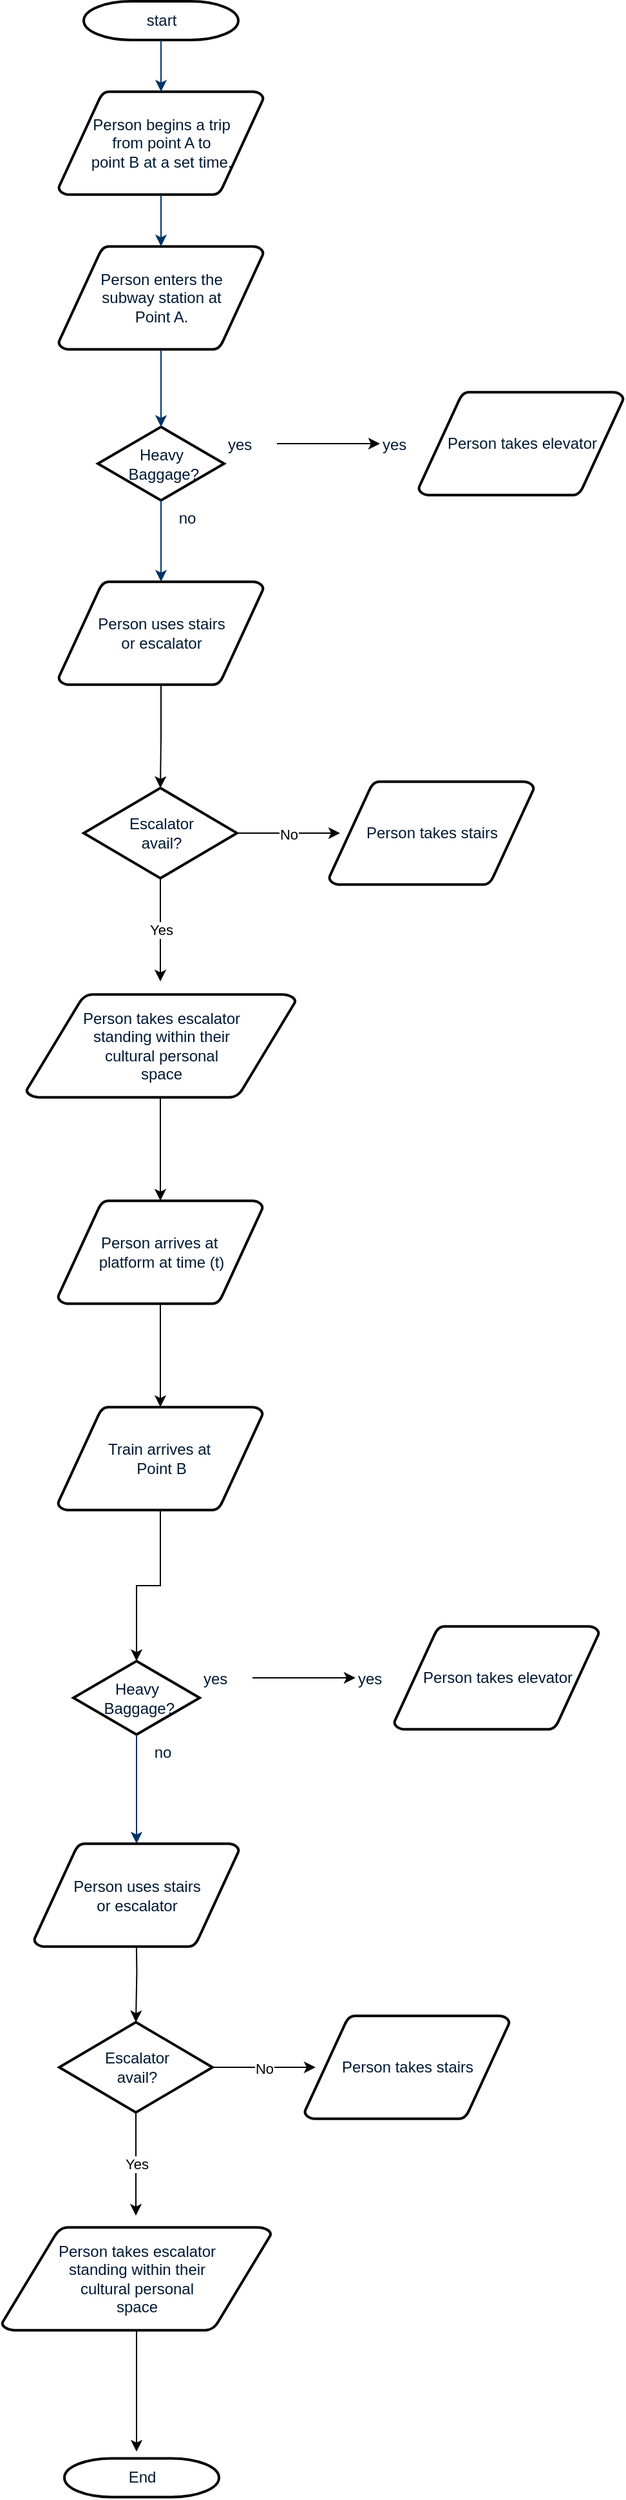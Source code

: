 <mxfile version="11.3.0" type="device" pages="1"><diagram id="6a731a19-8d31-9384-78a2-239565b7b9f0" name="Page-1"><mxGraphModel dx="1544" dy="1020" grid="1" gridSize="10" guides="1" tooltips="1" connect="1" arrows="1" fold="1" page="1" pageScale="1" pageWidth="1169" pageHeight="827" background="#ffffff" math="0" shadow="0"><root><mxCell id="0"/><mxCell id="1" parent="0"/><mxCell id="2" value="start" style="shape=mxgraph.flowchart.terminator;fillColor=#FFFFFF;strokeColor=#000000;strokeWidth=2;gradientColor=none;gradientDirection=north;fontColor=#001933;fontStyle=0;html=1;" parent="1" vertex="1"><mxGeometry x="260" y="60" width="120" height="30" as="geometry"/></mxCell><mxCell id="3" value="Person begins a trip &lt;br&gt;from point A to &lt;br&gt;point B at a set time." style="shape=mxgraph.flowchart.data;fillColor=#FFFFFF;strokeColor=#000000;strokeWidth=2;gradientColor=none;gradientDirection=north;fontColor=#001933;fontStyle=0;html=1;" parent="1" vertex="1"><mxGeometry x="240.5" y="130" width="159" height="80" as="geometry"/></mxCell><mxCell id="lzEl8wO-ZvhMkz2kWQs4-59" style="edgeStyle=orthogonalEdgeStyle;rounded=0;orthogonalLoop=1;jettySize=auto;html=1;entryX=0.5;entryY=0;entryDx=0;entryDy=0;entryPerimeter=0;" edge="1" parent="1" source="4" target="lzEl8wO-ZvhMkz2kWQs4-58"><mxGeometry relative="1" as="geometry"/></mxCell><mxCell id="4" value="Person uses stairs&lt;br&gt;or escalator" style="shape=mxgraph.flowchart.data;fillColor=#FFFFFF;strokeColor=#000000;strokeWidth=2;gradientColor=none;gradientDirection=north;fontColor=#001933;fontStyle=0;html=1;" parent="1" vertex="1"><mxGeometry x="240.5" y="510" width="159" height="80" as="geometry"/></mxCell><mxCell id="5" value="Person enters the&lt;br&gt;subway station at&lt;br&gt;Point A." style="shape=mxgraph.flowchart.data;fillColor=#FFFFFF;strokeColor=#000000;strokeWidth=2;gradientColor=none;gradientDirection=north;fontColor=#001933;fontStyle=0;html=1;" parent="1" vertex="1"><mxGeometry x="240.5" y="250" width="159" height="80" as="geometry"/></mxCell><mxCell id="6" value="Heavy&lt;br&gt;&amp;nbsp;Baggage?" style="shape=mxgraph.flowchart.decision;fillColor=#FFFFFF;strokeColor=#000000;strokeWidth=2;gradientColor=none;gradientDirection=north;fontColor=#001933;fontStyle=0;html=1;" parent="1" vertex="1"><mxGeometry x="271" y="390" width="98" height="57" as="geometry"/></mxCell><mxCell id="7" style="fontColor=#001933;fontStyle=1;strokeColor=#003366;strokeWidth=1;html=1;" parent="1" source="2" target="3" edge="1"><mxGeometry relative="1" as="geometry"/></mxCell><mxCell id="8" style="fontColor=#001933;fontStyle=1;strokeColor=#003366;strokeWidth=1;html=1;" parent="1" source="3" target="5" edge="1"><mxGeometry relative="1" as="geometry"/></mxCell><mxCell id="9" style="entryX=0.5;entryY=0;entryPerimeter=0;fontColor=#001933;fontStyle=1;strokeColor=#003366;strokeWidth=1;html=1;" parent="1" source="5" target="6" edge="1"><mxGeometry relative="1" as="geometry"/></mxCell><mxCell id="lzEl8wO-ZvhMkz2kWQs4-56" value="" style="edgeStyle=orthogonalEdgeStyle;rounded=0;orthogonalLoop=1;jettySize=auto;html=1;" edge="1" parent="1" source="11" target="lzEl8wO-ZvhMkz2kWQs4-55"><mxGeometry relative="1" as="geometry"/></mxCell><mxCell id="11" value="yes" style="text;fontColor=#001933;fontStyle=0;html=1;strokeColor=none;gradientColor=none;fillColor=none;strokeWidth=2;" parent="1" vertex="1"><mxGeometry x="370" y="390" width="40" height="26" as="geometry"/></mxCell><mxCell id="lzEl8wO-ZvhMkz2kWQs4-55" value="yes" style="text;fontColor=#001933;fontStyle=0;html=1;strokeColor=none;gradientColor=none;fillColor=none;strokeWidth=2;" vertex="1" parent="1"><mxGeometry x="490" y="390" width="40" height="26" as="geometry"/></mxCell><mxCell id="12" value="" style="edgeStyle=elbowEdgeStyle;elbow=horizontal;fontColor=#001933;fontStyle=1;strokeColor=#003366;strokeWidth=1;html=1;" parent="1" source="6" target="4" edge="1"><mxGeometry width="100" height="100" as="geometry"><mxPoint y="100" as="sourcePoint"/><mxPoint x="100" as="targetPoint"/></mxGeometry></mxCell><mxCell id="14" value="no" style="text;fontColor=#001933;fontStyle=0;html=1;strokeColor=none;gradientColor=none;fillColor=none;strokeWidth=2;align=center;" parent="1" vertex="1"><mxGeometry x="320" y="447" width="40" height="26" as="geometry"/></mxCell><mxCell id="lzEl8wO-ZvhMkz2kWQs4-57" value="Person takes elevator" style="shape=mxgraph.flowchart.data;fillColor=#FFFFFF;strokeColor=#000000;strokeWidth=2;gradientColor=none;gradientDirection=north;fontColor=#001933;fontStyle=0;html=1;" vertex="1" parent="1"><mxGeometry x="520" y="363" width="159" height="80" as="geometry"/></mxCell><mxCell id="lzEl8wO-ZvhMkz2kWQs4-63" value="No" style="edgeStyle=orthogonalEdgeStyle;rounded=0;orthogonalLoop=1;jettySize=auto;html=1;" edge="1" parent="1" source="lzEl8wO-ZvhMkz2kWQs4-58"><mxGeometry relative="1" as="geometry"><mxPoint x="459" y="705" as="targetPoint"/></mxGeometry></mxCell><mxCell id="lzEl8wO-ZvhMkz2kWQs4-69" value="Yes" style="edgeStyle=orthogonalEdgeStyle;rounded=0;orthogonalLoop=1;jettySize=auto;html=1;" edge="1" parent="1" source="lzEl8wO-ZvhMkz2kWQs4-58"><mxGeometry relative="1" as="geometry"><mxPoint x="319.5" y="820" as="targetPoint"/></mxGeometry></mxCell><mxCell id="lzEl8wO-ZvhMkz2kWQs4-58" value="Escalator&lt;br&gt;avail?" style="shape=mxgraph.flowchart.decision;fillColor=#FFFFFF;strokeColor=#000000;strokeWidth=2;gradientColor=none;gradientDirection=north;fontColor=#001933;fontStyle=0;html=1;" vertex="1" parent="1"><mxGeometry x="260" y="670" width="119" height="70" as="geometry"/></mxCell><mxCell id="lzEl8wO-ZvhMkz2kWQs4-65" value="Person takes stairs" style="shape=mxgraph.flowchart.data;fillColor=#FFFFFF;strokeColor=#000000;strokeWidth=2;gradientColor=none;gradientDirection=north;fontColor=#001933;fontStyle=0;html=1;" vertex="1" parent="1"><mxGeometry x="450.5" y="665" width="159" height="80" as="geometry"/></mxCell><mxCell id="lzEl8wO-ZvhMkz2kWQs4-72" value="" style="edgeStyle=orthogonalEdgeStyle;rounded=0;orthogonalLoop=1;jettySize=auto;html=1;" edge="1" parent="1" source="lzEl8wO-ZvhMkz2kWQs4-70"><mxGeometry relative="1" as="geometry"><mxPoint x="319.5" y="990" as="targetPoint"/></mxGeometry></mxCell><mxCell id="lzEl8wO-ZvhMkz2kWQs4-70" value="Person takes escalator&lt;br&gt;standing within their&lt;br&gt;cultural personal&lt;br&gt;space" style="shape=mxgraph.flowchart.data;fillColor=#FFFFFF;strokeColor=#000000;strokeWidth=2;gradientColor=none;gradientDirection=north;fontColor=#001933;fontStyle=0;html=1;" vertex="1" parent="1"><mxGeometry x="215.5" y="830" width="209" height="80" as="geometry"/></mxCell><mxCell id="lzEl8wO-ZvhMkz2kWQs4-76" value="" style="edgeStyle=orthogonalEdgeStyle;rounded=0;orthogonalLoop=1;jettySize=auto;html=1;" edge="1" parent="1" source="lzEl8wO-ZvhMkz2kWQs4-74" target="lzEl8wO-ZvhMkz2kWQs4-75"><mxGeometry relative="1" as="geometry"/></mxCell><mxCell id="lzEl8wO-ZvhMkz2kWQs4-74" value="Person arrives at&amp;nbsp;&lt;br&gt;platform at time (t)" style="shape=mxgraph.flowchart.data;fillColor=#FFFFFF;strokeColor=#000000;strokeWidth=2;gradientColor=none;gradientDirection=north;fontColor=#001933;fontStyle=0;html=1;" vertex="1" parent="1"><mxGeometry x="240" y="990" width="159" height="80" as="geometry"/></mxCell><mxCell id="lzEl8wO-ZvhMkz2kWQs4-89" style="edgeStyle=orthogonalEdgeStyle;rounded=0;orthogonalLoop=1;jettySize=auto;html=1;entryX=0.5;entryY=0;entryDx=0;entryDy=0;entryPerimeter=0;" edge="1" parent="1" source="lzEl8wO-ZvhMkz2kWQs4-75" target="lzEl8wO-ZvhMkz2kWQs4-78"><mxGeometry relative="1" as="geometry"/></mxCell><mxCell id="lzEl8wO-ZvhMkz2kWQs4-75" value="Train arrives at&amp;nbsp;&lt;br&gt;Point B" style="shape=mxgraph.flowchart.data;fillColor=#FFFFFF;strokeColor=#000000;strokeWidth=2;gradientColor=none;gradientDirection=north;fontColor=#001933;fontStyle=0;html=1;" vertex="1" parent="1"><mxGeometry x="240" y="1150" width="159" height="80" as="geometry"/></mxCell><mxCell id="lzEl8wO-ZvhMkz2kWQs4-77" style="edgeStyle=orthogonalEdgeStyle;rounded=0;orthogonalLoop=1;jettySize=auto;html=1;entryX=0.5;entryY=0;entryDx=0;entryDy=0;entryPerimeter=0;" edge="1" parent="1" target="lzEl8wO-ZvhMkz2kWQs4-87"><mxGeometry relative="1" as="geometry"><mxPoint x="300.667" y="1547" as="sourcePoint"/></mxGeometry></mxCell><mxCell id="lzEl8wO-ZvhMkz2kWQs4-78" value="Heavy&lt;br&gt;&amp;nbsp;Baggage?" style="shape=mxgraph.flowchart.decision;fillColor=#FFFFFF;strokeColor=#000000;strokeWidth=2;gradientColor=none;gradientDirection=north;fontColor=#001933;fontStyle=0;html=1;" vertex="1" parent="1"><mxGeometry x="252" y="1347" width="98" height="57" as="geometry"/></mxCell><mxCell id="lzEl8wO-ZvhMkz2kWQs4-79" value="" style="edgeStyle=orthogonalEdgeStyle;rounded=0;orthogonalLoop=1;jettySize=auto;html=1;" edge="1" parent="1" source="lzEl8wO-ZvhMkz2kWQs4-80" target="lzEl8wO-ZvhMkz2kWQs4-81"><mxGeometry relative="1" as="geometry"/></mxCell><mxCell id="lzEl8wO-ZvhMkz2kWQs4-80" value="yes" style="text;fontColor=#001933;fontStyle=0;html=1;strokeColor=none;gradientColor=none;fillColor=none;strokeWidth=2;" vertex="1" parent="1"><mxGeometry x="351" y="1347" width="40" height="26" as="geometry"/></mxCell><mxCell id="lzEl8wO-ZvhMkz2kWQs4-81" value="yes" style="text;fontColor=#001933;fontStyle=0;html=1;strokeColor=none;gradientColor=none;fillColor=none;strokeWidth=2;" vertex="1" parent="1"><mxGeometry x="471" y="1347" width="40" height="26" as="geometry"/></mxCell><mxCell id="lzEl8wO-ZvhMkz2kWQs4-82" value="" style="edgeStyle=elbowEdgeStyle;elbow=horizontal;fontColor=#001933;fontStyle=1;strokeColor=#003366;strokeWidth=1;html=1;entryX=0.5;entryY=0;entryDx=0;entryDy=0;entryPerimeter=0;" edge="1" parent="1" source="lzEl8wO-ZvhMkz2kWQs4-78" target="lzEl8wO-ZvhMkz2kWQs4-90"><mxGeometry x="-19" y="957" width="100" height="100" as="geometry"><mxPoint x="-19" y="1057" as="sourcePoint"/><mxPoint x="300.667" y="1467" as="targetPoint"/></mxGeometry></mxCell><mxCell id="lzEl8wO-ZvhMkz2kWQs4-83" value="no" style="text;fontColor=#001933;fontStyle=0;html=1;strokeColor=none;gradientColor=none;fillColor=none;strokeWidth=2;align=center;" vertex="1" parent="1"><mxGeometry x="301" y="1404" width="40" height="26" as="geometry"/></mxCell><mxCell id="lzEl8wO-ZvhMkz2kWQs4-84" value="Person takes elevator" style="shape=mxgraph.flowchart.data;fillColor=#FFFFFF;strokeColor=#000000;strokeWidth=2;gradientColor=none;gradientDirection=north;fontColor=#001933;fontStyle=0;html=1;" vertex="1" parent="1"><mxGeometry x="501" y="1320" width="159" height="80" as="geometry"/></mxCell><mxCell id="lzEl8wO-ZvhMkz2kWQs4-85" value="No" style="edgeStyle=orthogonalEdgeStyle;rounded=0;orthogonalLoop=1;jettySize=auto;html=1;" edge="1" parent="1" source="lzEl8wO-ZvhMkz2kWQs4-87"><mxGeometry relative="1" as="geometry"><mxPoint x="440" y="1662" as="targetPoint"/></mxGeometry></mxCell><mxCell id="lzEl8wO-ZvhMkz2kWQs4-86" value="Yes" style="edgeStyle=orthogonalEdgeStyle;rounded=0;orthogonalLoop=1;jettySize=auto;html=1;" edge="1" parent="1" source="lzEl8wO-ZvhMkz2kWQs4-87"><mxGeometry relative="1" as="geometry"><mxPoint x="300.5" y="1777" as="targetPoint"/></mxGeometry></mxCell><mxCell id="lzEl8wO-ZvhMkz2kWQs4-87" value="Escalator&lt;br&gt;avail?" style="shape=mxgraph.flowchart.decision;fillColor=#FFFFFF;strokeColor=#000000;strokeWidth=2;gradientColor=none;gradientDirection=north;fontColor=#001933;fontStyle=0;html=1;" vertex="1" parent="1"><mxGeometry x="241" y="1627" width="119" height="70" as="geometry"/></mxCell><mxCell id="lzEl8wO-ZvhMkz2kWQs4-88" value="Person takes stairs" style="shape=mxgraph.flowchart.data;fillColor=#FFFFFF;strokeColor=#000000;strokeWidth=2;gradientColor=none;gradientDirection=north;fontColor=#001933;fontStyle=0;html=1;" vertex="1" parent="1"><mxGeometry x="431.5" y="1622" width="159" height="80" as="geometry"/></mxCell><mxCell id="lzEl8wO-ZvhMkz2kWQs4-90" value="Person uses stairs&lt;br&gt;or escalator" style="shape=mxgraph.flowchart.data;fillColor=#FFFFFF;strokeColor=#000000;strokeWidth=2;gradientColor=none;gradientDirection=north;fontColor=#001933;fontStyle=0;html=1;" vertex="1" parent="1"><mxGeometry x="221.5" y="1488.5" width="159" height="80" as="geometry"/></mxCell><mxCell id="lzEl8wO-ZvhMkz2kWQs4-94" value="" style="edgeStyle=orthogonalEdgeStyle;rounded=0;orthogonalLoop=1;jettySize=auto;html=1;" edge="1" parent="1" source="lzEl8wO-ZvhMkz2kWQs4-92"><mxGeometry relative="1" as="geometry"><mxPoint x="301" y="1960" as="targetPoint"/></mxGeometry></mxCell><mxCell id="lzEl8wO-ZvhMkz2kWQs4-92" value="Person takes escalator&lt;br&gt;standing within their&lt;br&gt;cultural personal&lt;br&gt;space" style="shape=mxgraph.flowchart.data;fillColor=#FFFFFF;strokeColor=#000000;strokeWidth=2;gradientColor=none;gradientDirection=north;fontColor=#001933;fontStyle=0;html=1;" vertex="1" parent="1"><mxGeometry x="196.5" y="1786" width="209" height="80" as="geometry"/></mxCell><mxCell id="lzEl8wO-ZvhMkz2kWQs4-95" value="End" style="shape=mxgraph.flowchart.terminator;fillColor=#FFFFFF;strokeColor=#000000;strokeWidth=2;gradientColor=none;gradientDirection=north;fontColor=#001933;fontStyle=0;html=1;" vertex="1" parent="1"><mxGeometry x="245" y="1965.214" width="120" height="30" as="geometry"/></mxCell></root></mxGraphModel></diagram></mxfile>